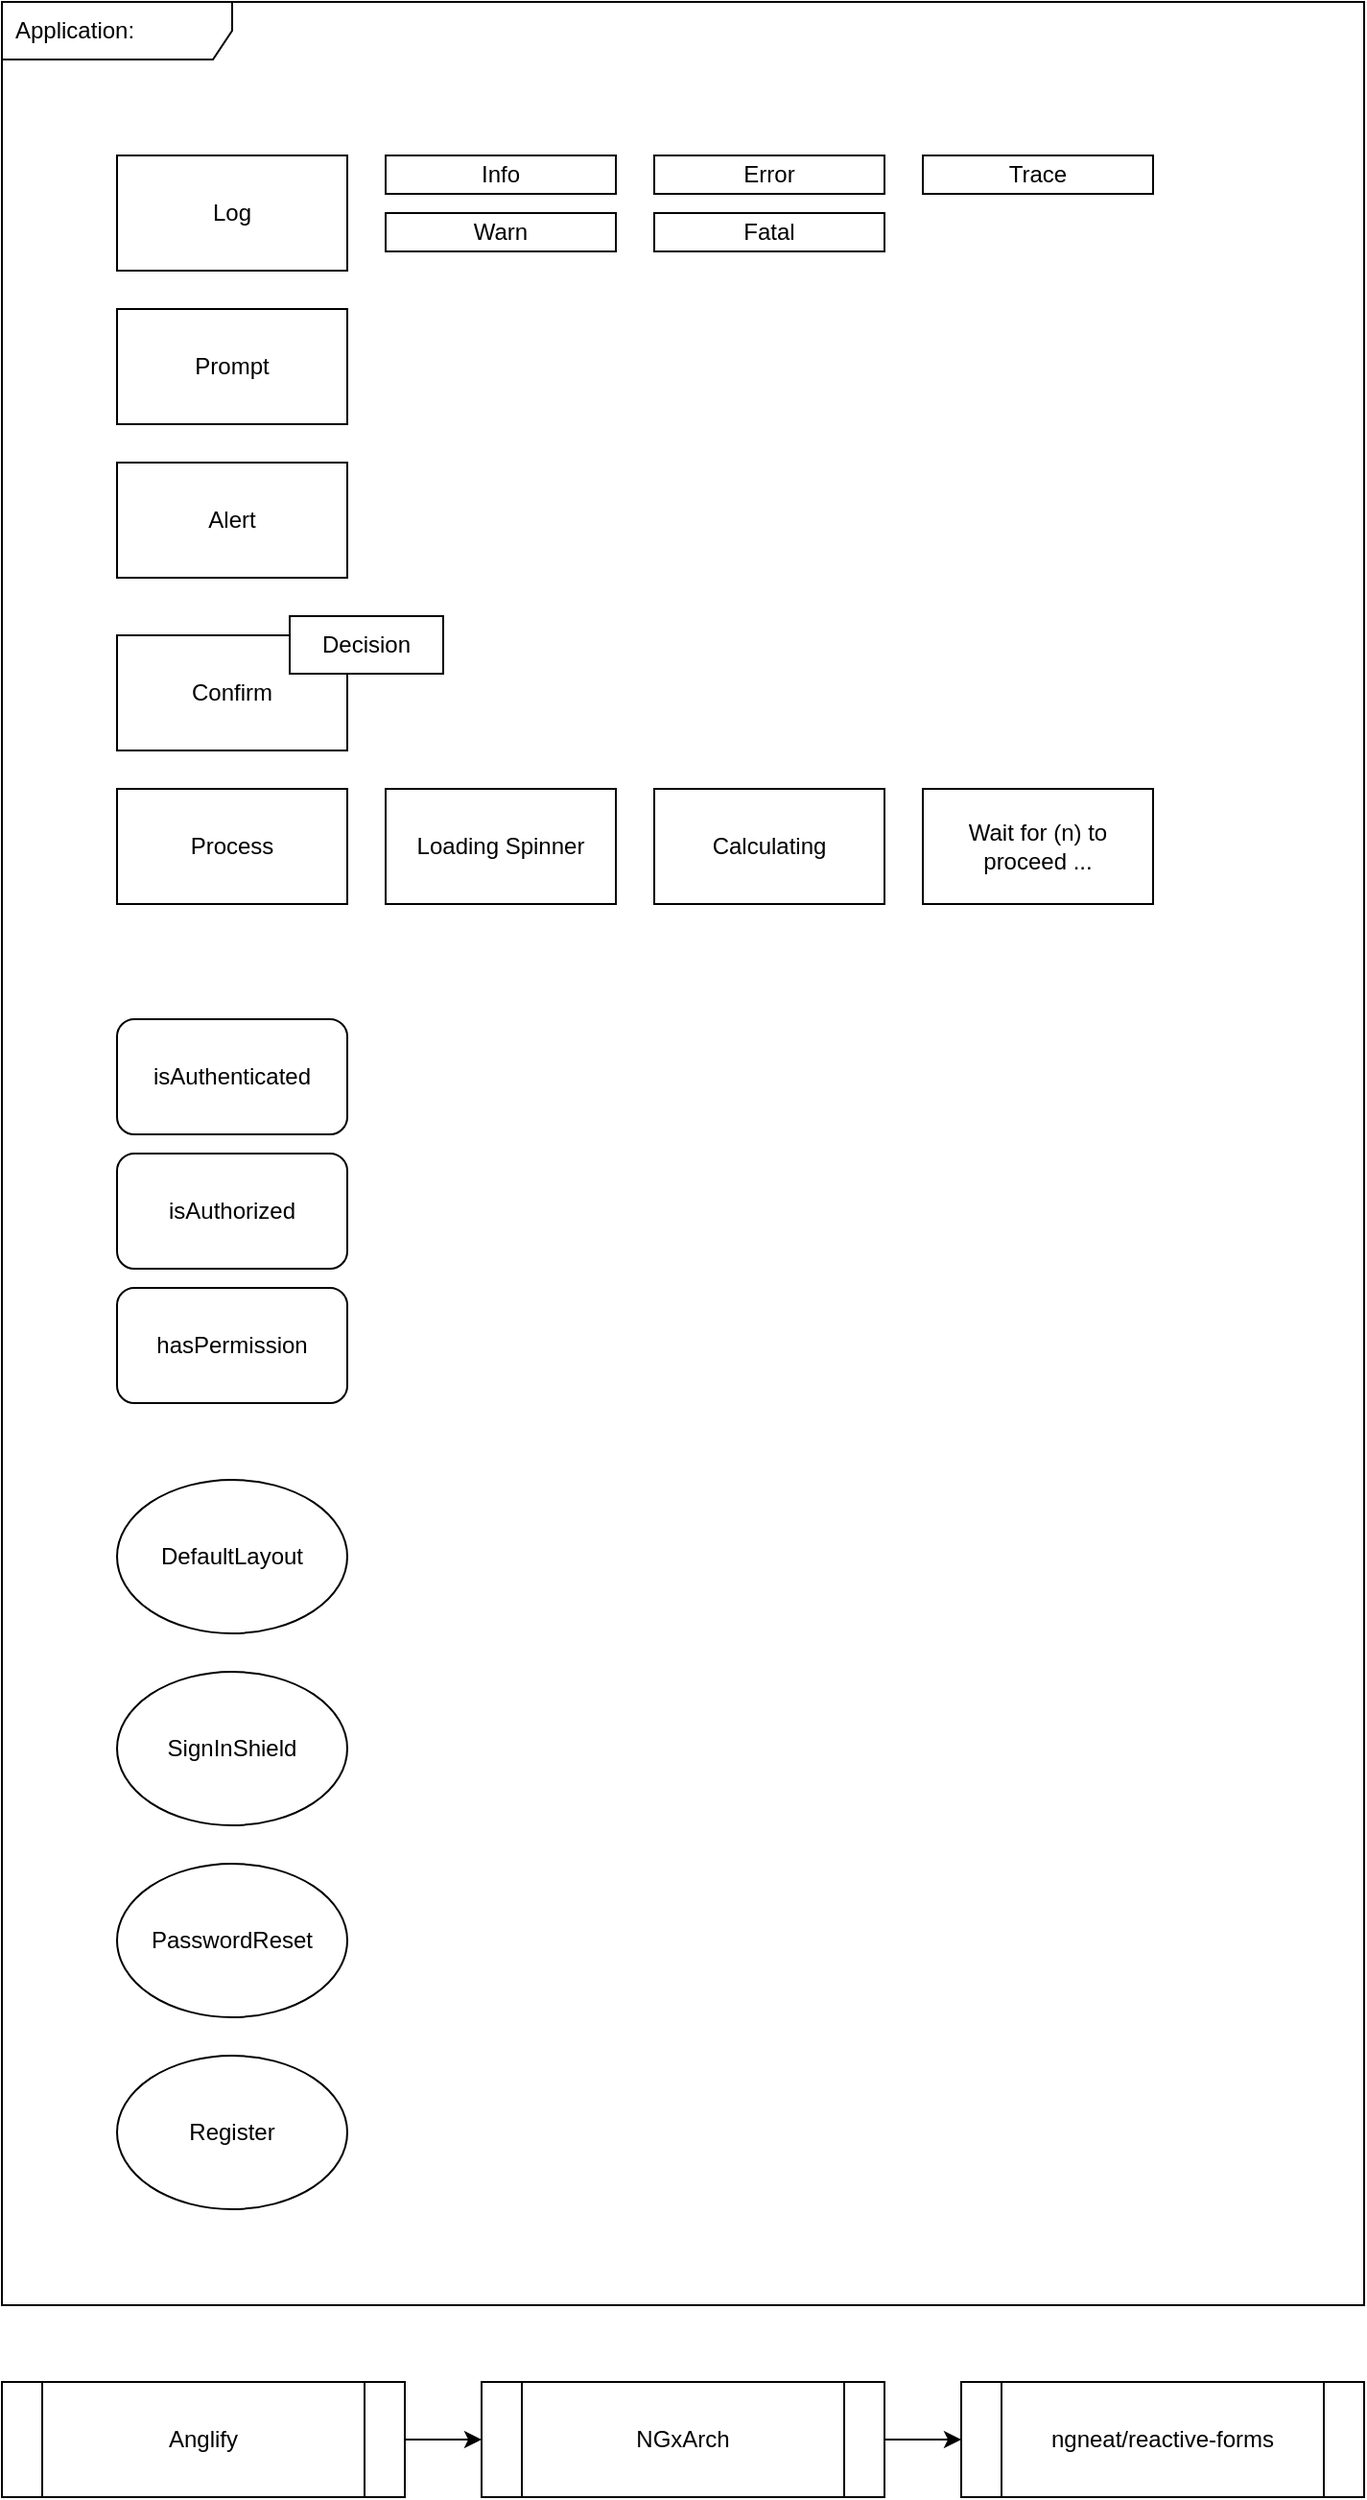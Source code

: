 <mxfile>
    <diagram id="XRWDL7byAL84jkWYp2Sk" name="Page-1">
        <mxGraphModel dx="1077" dy="540" grid="1" gridSize="10" guides="1" tooltips="1" connect="1" arrows="1" fold="1" page="1" pageScale="1" pageWidth="827" pageHeight="1169" math="0" shadow="0">
            <root>
                <mxCell id="0"/>
                <mxCell id="1" parent="0"/>
                <mxCell id="2" value="Application:" style="shape=umlFrame;whiteSpace=wrap;html=1;width=120;height=30;boundedLbl=1;verticalAlign=middle;align=left;spacingLeft=5;" parent="1" vertex="1">
                    <mxGeometry x="40" y="40" width="710" height="1200" as="geometry"/>
                </mxCell>
                <mxCell id="14" value="Log" style="rounded=0;whiteSpace=wrap;html=1;" parent="1" vertex="1">
                    <mxGeometry x="100" y="120" width="120" height="60" as="geometry"/>
                </mxCell>
                <mxCell id="15" value="Prompt" style="rounded=0;whiteSpace=wrap;html=1;" vertex="1" parent="1">
                    <mxGeometry x="100" y="200" width="120" height="60" as="geometry"/>
                </mxCell>
                <mxCell id="16" value="Alert" style="rounded=0;whiteSpace=wrap;html=1;" vertex="1" parent="1">
                    <mxGeometry x="100" y="280" width="120" height="60" as="geometry"/>
                </mxCell>
                <mxCell id="17" value="Confirm" style="rounded=0;whiteSpace=wrap;html=1;" vertex="1" parent="1">
                    <mxGeometry x="100" y="370" width="120" height="60" as="geometry"/>
                </mxCell>
                <mxCell id="18" value="Process" style="rounded=0;whiteSpace=wrap;html=1;" vertex="1" parent="1">
                    <mxGeometry x="100" y="450" width="120" height="60" as="geometry"/>
                </mxCell>
                <mxCell id="19" value="Loading Spinner" style="rounded=0;whiteSpace=wrap;html=1;" vertex="1" parent="1">
                    <mxGeometry x="240" y="450" width="120" height="60" as="geometry"/>
                </mxCell>
                <mxCell id="20" value="Info" style="rounded=0;whiteSpace=wrap;html=1;" vertex="1" parent="1">
                    <mxGeometry x="240" y="120" width="120" height="20" as="geometry"/>
                </mxCell>
                <mxCell id="21" value="Warn" style="rounded=0;whiteSpace=wrap;html=1;" vertex="1" parent="1">
                    <mxGeometry x="240" y="150" width="120" height="20" as="geometry"/>
                </mxCell>
                <mxCell id="22" value="Error" style="rounded=0;whiteSpace=wrap;html=1;" vertex="1" parent="1">
                    <mxGeometry x="380" y="120" width="120" height="20" as="geometry"/>
                </mxCell>
                <mxCell id="23" value="Fatal" style="rounded=0;whiteSpace=wrap;html=1;" vertex="1" parent="1">
                    <mxGeometry x="380" y="150" width="120" height="20" as="geometry"/>
                </mxCell>
                <mxCell id="24" value="Trace" style="rounded=0;whiteSpace=wrap;html=1;" vertex="1" parent="1">
                    <mxGeometry x="520" y="120" width="120" height="20" as="geometry"/>
                </mxCell>
                <mxCell id="26" value="Calculating" style="rounded=0;whiteSpace=wrap;html=1;" vertex="1" parent="1">
                    <mxGeometry x="380" y="450" width="120" height="60" as="geometry"/>
                </mxCell>
                <mxCell id="27" value="Wait for (n) to proceed ..." style="rounded=0;whiteSpace=wrap;html=1;" vertex="1" parent="1">
                    <mxGeometry x="520" y="450" width="120" height="60" as="geometry"/>
                </mxCell>
                <mxCell id="28" value="Decision" style="rounded=0;whiteSpace=wrap;html=1;" vertex="1" parent="1">
                    <mxGeometry x="190" y="360" width="80" height="30" as="geometry"/>
                </mxCell>
                <mxCell id="29" value="isAuthenticated" style="rounded=1;whiteSpace=wrap;html=1;" vertex="1" parent="1">
                    <mxGeometry x="100" y="570" width="120" height="60" as="geometry"/>
                </mxCell>
                <mxCell id="30" value="isAuthorized" style="rounded=1;whiteSpace=wrap;html=1;" vertex="1" parent="1">
                    <mxGeometry x="100" y="640" width="120" height="60" as="geometry"/>
                </mxCell>
                <mxCell id="31" value="hasPermission" style="rounded=1;whiteSpace=wrap;html=1;" vertex="1" parent="1">
                    <mxGeometry x="100" y="710" width="120" height="60" as="geometry"/>
                </mxCell>
                <mxCell id="37" value="DefaultLayout" style="ellipse;whiteSpace=wrap;html=1;" vertex="1" parent="1">
                    <mxGeometry x="100" y="810" width="120" height="80" as="geometry"/>
                </mxCell>
                <mxCell id="38" value="SignInShield" style="ellipse;whiteSpace=wrap;html=1;" vertex="1" parent="1">
                    <mxGeometry x="100" y="910" width="120" height="80" as="geometry"/>
                </mxCell>
                <mxCell id="39" value="PasswordReset" style="ellipse;whiteSpace=wrap;html=1;" vertex="1" parent="1">
                    <mxGeometry x="100" y="1010" width="120" height="80" as="geometry"/>
                </mxCell>
                <mxCell id="40" value="Register" style="ellipse;whiteSpace=wrap;html=1;" vertex="1" parent="1">
                    <mxGeometry x="100" y="1110" width="120" height="80" as="geometry"/>
                </mxCell>
                <mxCell id="44" style="edgeStyle=none;html=1;entryX=0;entryY=0.5;entryDx=0;entryDy=0;" edge="1" parent="1" source="41" target="42">
                    <mxGeometry relative="1" as="geometry"/>
                </mxCell>
                <mxCell id="41" value="Anglify" style="shape=process;whiteSpace=wrap;html=1;backgroundOutline=1;" vertex="1" parent="1">
                    <mxGeometry x="40" y="1280" width="210" height="60" as="geometry"/>
                </mxCell>
                <mxCell id="45" style="edgeStyle=none;html=1;entryX=0;entryY=0.5;entryDx=0;entryDy=0;" edge="1" parent="1" source="42" target="43">
                    <mxGeometry relative="1" as="geometry"/>
                </mxCell>
                <mxCell id="42" value="NGxArch" style="shape=process;whiteSpace=wrap;html=1;backgroundOutline=1;" vertex="1" parent="1">
                    <mxGeometry x="290" y="1280" width="210" height="60" as="geometry"/>
                </mxCell>
                <mxCell id="43" value="ngneat/reactive-forms" style="shape=process;whiteSpace=wrap;html=1;backgroundOutline=1;" vertex="1" parent="1">
                    <mxGeometry x="540" y="1280" width="210" height="60" as="geometry"/>
                </mxCell>
            </root>
        </mxGraphModel>
    </diagram>
</mxfile>